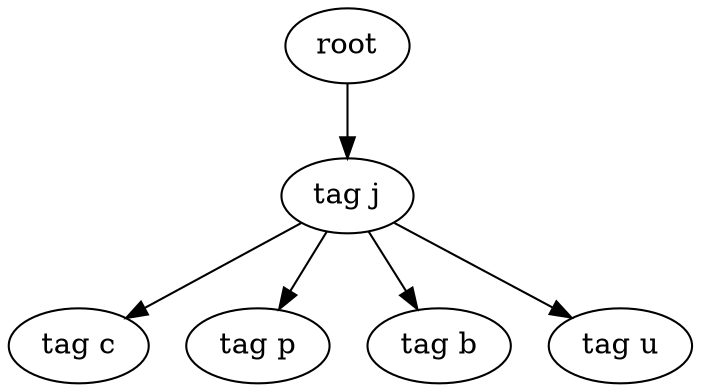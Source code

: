 digraph Tree{
0[label="root"];
0->00
00[label="tag j"];
00->000
000[label="tag c"];
00->001
001[label="tag p"];
00->002
002[label="tag b"];
00->003
003[label="tag u"];
}
